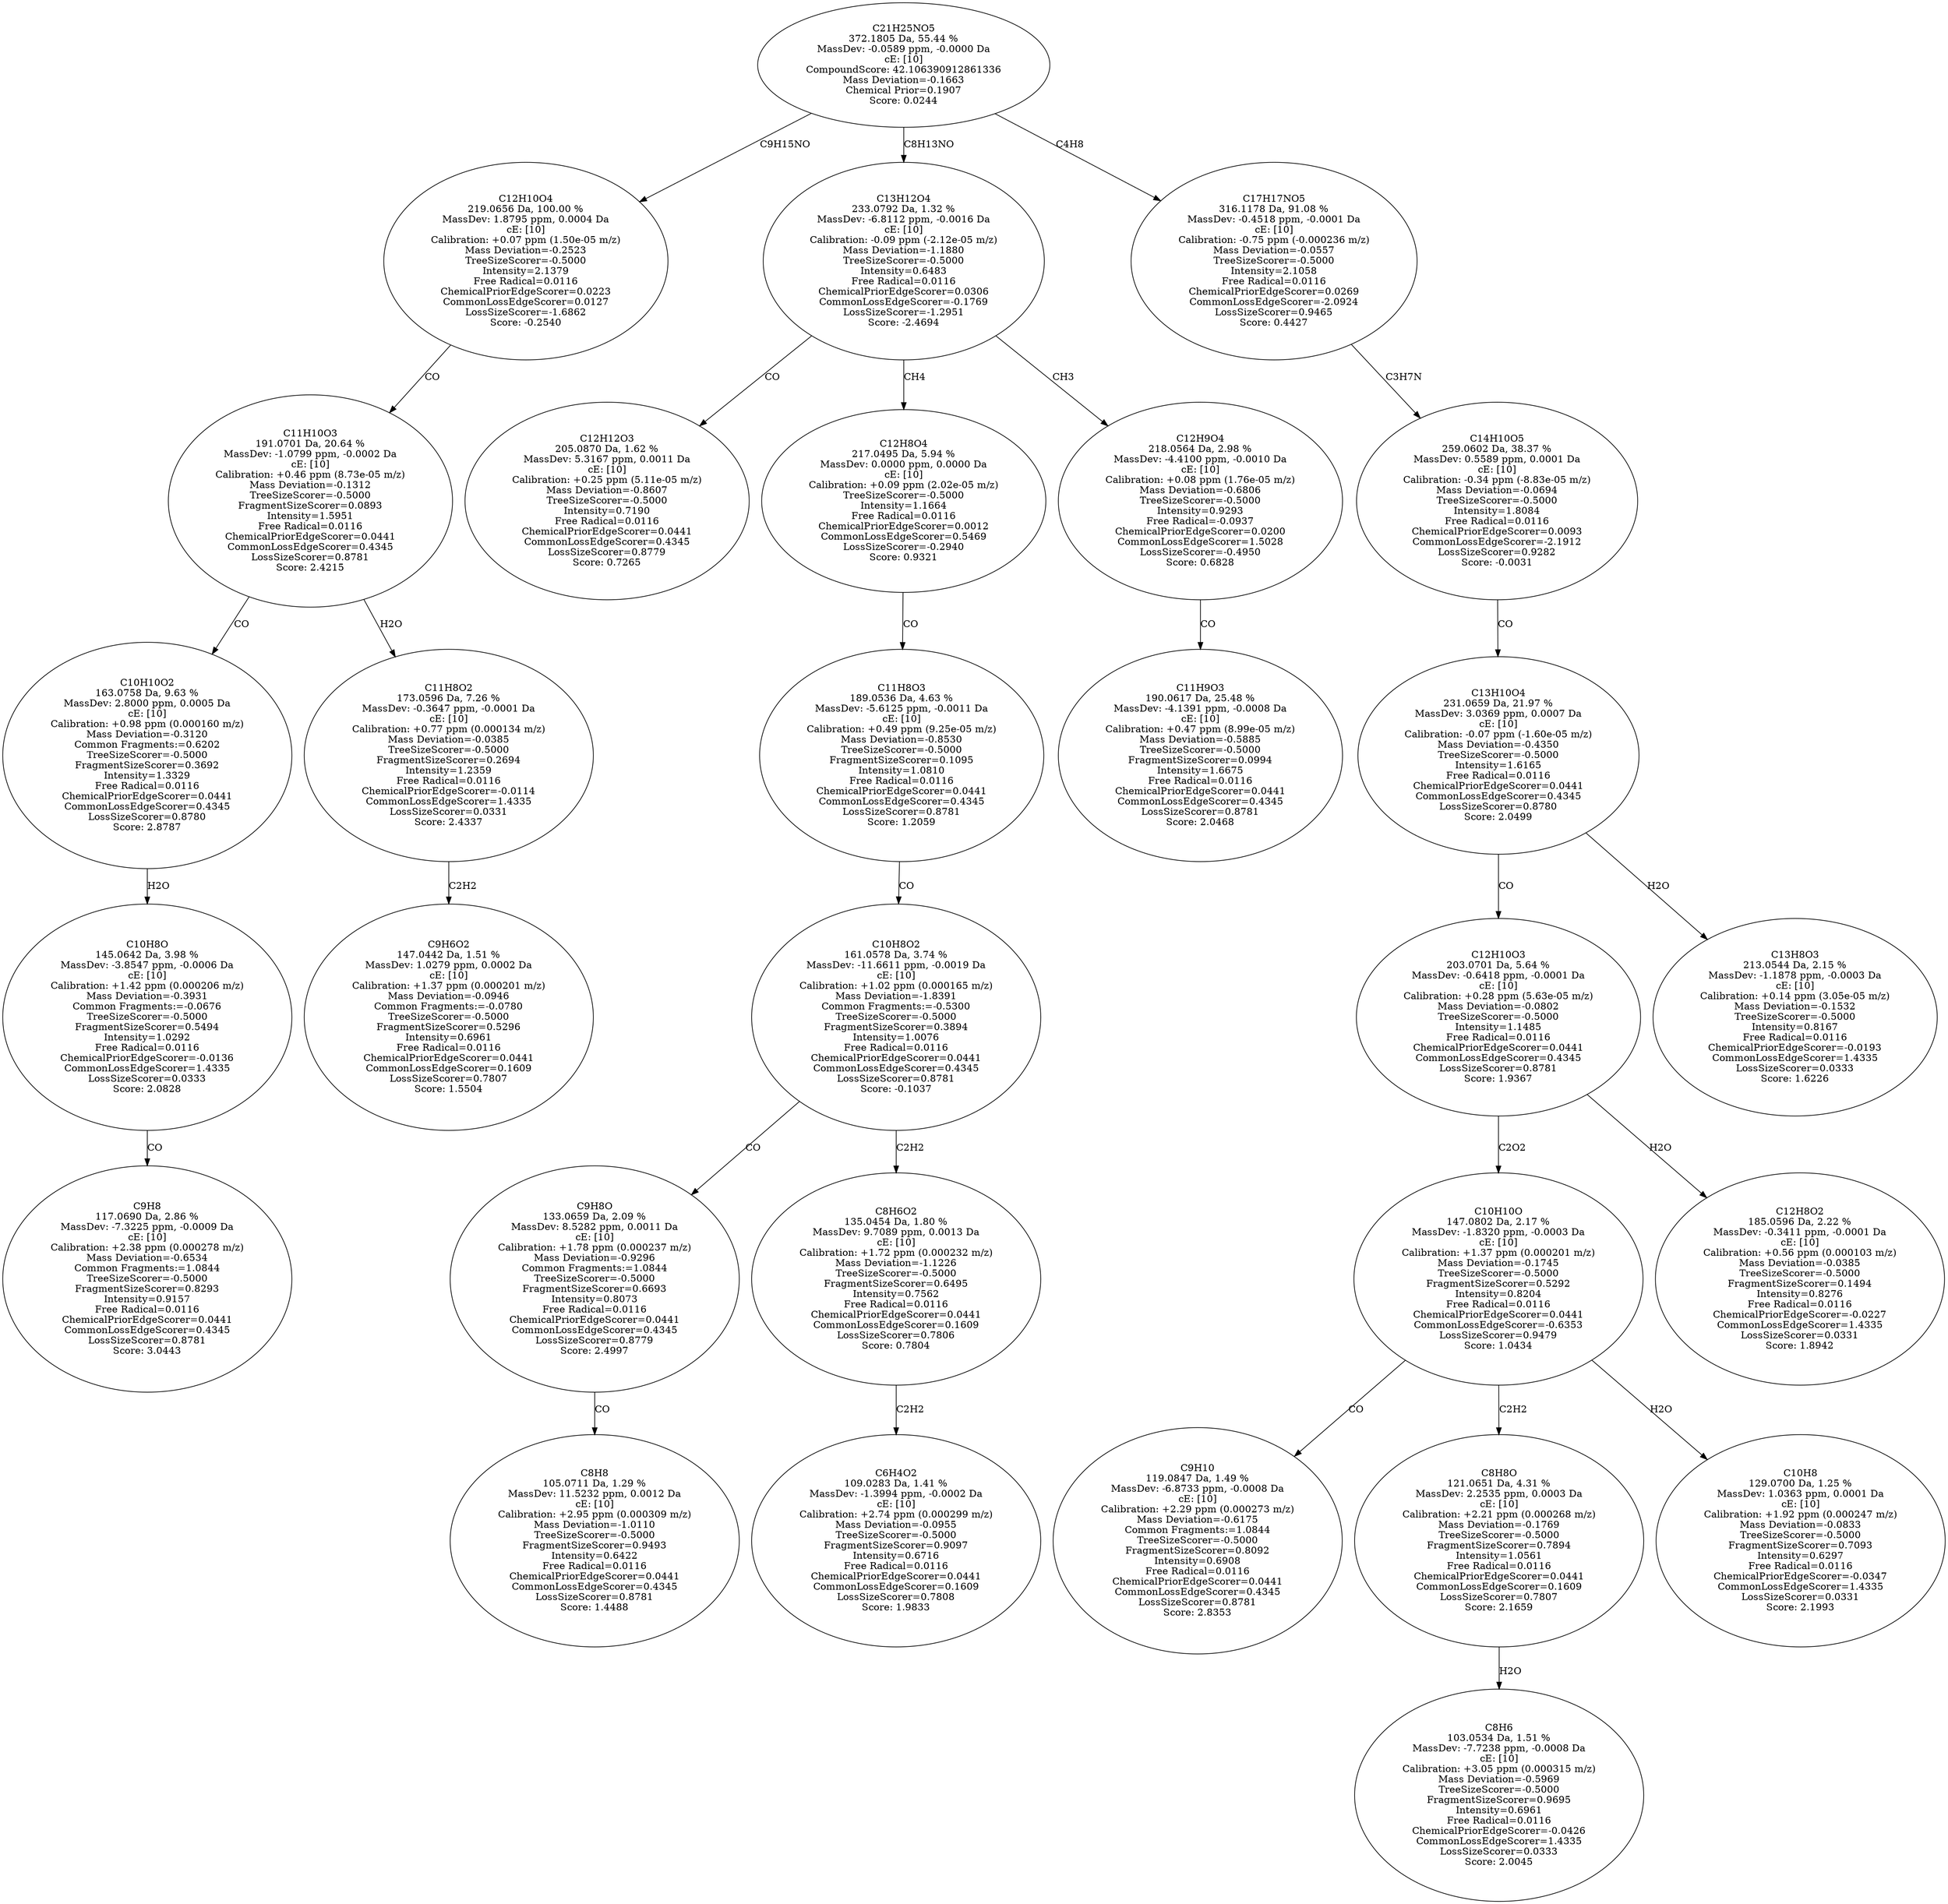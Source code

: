 strict digraph {
v1 [label="C9H8\n117.0690 Da, 2.86 %\nMassDev: -7.3225 ppm, -0.0009 Da\ncE: [10]\nCalibration: +2.38 ppm (0.000278 m/z)\nMass Deviation=-0.6534\nCommon Fragments:=1.0844\nTreeSizeScorer=-0.5000\nFragmentSizeScorer=0.8293\nIntensity=0.9157\nFree Radical=0.0116\nChemicalPriorEdgeScorer=0.0441\nCommonLossEdgeScorer=0.4345\nLossSizeScorer=0.8781\nScore: 3.0443"];
v2 [label="C10H8O\n145.0642 Da, 3.98 %\nMassDev: -3.8547 ppm, -0.0006 Da\ncE: [10]\nCalibration: +1.42 ppm (0.000206 m/z)\nMass Deviation=-0.3931\nCommon Fragments:=-0.0676\nTreeSizeScorer=-0.5000\nFragmentSizeScorer=0.5494\nIntensity=1.0292\nFree Radical=0.0116\nChemicalPriorEdgeScorer=-0.0136\nCommonLossEdgeScorer=1.4335\nLossSizeScorer=0.0333\nScore: 2.0828"];
v3 [label="C10H10O2\n163.0758 Da, 9.63 %\nMassDev: 2.8000 ppm, 0.0005 Da\ncE: [10]\nCalibration: +0.98 ppm (0.000160 m/z)\nMass Deviation=-0.3120\nCommon Fragments:=0.6202\nTreeSizeScorer=-0.5000\nFragmentSizeScorer=0.3692\nIntensity=1.3329\nFree Radical=0.0116\nChemicalPriorEdgeScorer=0.0441\nCommonLossEdgeScorer=0.4345\nLossSizeScorer=0.8780\nScore: 2.8787"];
v4 [label="C9H6O2\n147.0442 Da, 1.51 %\nMassDev: 1.0279 ppm, 0.0002 Da\ncE: [10]\nCalibration: +1.37 ppm (0.000201 m/z)\nMass Deviation=-0.0946\nCommon Fragments:=-0.0780\nTreeSizeScorer=-0.5000\nFragmentSizeScorer=0.5296\nIntensity=0.6961\nFree Radical=0.0116\nChemicalPriorEdgeScorer=0.0441\nCommonLossEdgeScorer=0.1609\nLossSizeScorer=0.7807\nScore: 1.5504"];
v5 [label="C11H8O2\n173.0596 Da, 7.26 %\nMassDev: -0.3647 ppm, -0.0001 Da\ncE: [10]\nCalibration: +0.77 ppm (0.000134 m/z)\nMass Deviation=-0.0385\nTreeSizeScorer=-0.5000\nFragmentSizeScorer=0.2694\nIntensity=1.2359\nFree Radical=0.0116\nChemicalPriorEdgeScorer=-0.0114\nCommonLossEdgeScorer=1.4335\nLossSizeScorer=0.0331\nScore: 2.4337"];
v6 [label="C11H10O3\n191.0701 Da, 20.64 %\nMassDev: -1.0799 ppm, -0.0002 Da\ncE: [10]\nCalibration: +0.46 ppm (8.73e-05 m/z)\nMass Deviation=-0.1312\nTreeSizeScorer=-0.5000\nFragmentSizeScorer=0.0893\nIntensity=1.5951\nFree Radical=0.0116\nChemicalPriorEdgeScorer=0.0441\nCommonLossEdgeScorer=0.4345\nLossSizeScorer=0.8781\nScore: 2.4215"];
v7 [label="C12H10O4\n219.0656 Da, 100.00 %\nMassDev: 1.8795 ppm, 0.0004 Da\ncE: [10]\nCalibration: +0.07 ppm (1.50e-05 m/z)\nMass Deviation=-0.2523\nTreeSizeScorer=-0.5000\nIntensity=2.1379\nFree Radical=0.0116\nChemicalPriorEdgeScorer=0.0223\nCommonLossEdgeScorer=0.0127\nLossSizeScorer=-1.6862\nScore: -0.2540"];
v8 [label="C12H12O3\n205.0870 Da, 1.62 %\nMassDev: 5.3167 ppm, 0.0011 Da\ncE: [10]\nCalibration: +0.25 ppm (5.11e-05 m/z)\nMass Deviation=-0.8607\nTreeSizeScorer=-0.5000\nIntensity=0.7190\nFree Radical=0.0116\nChemicalPriorEdgeScorer=0.0441\nCommonLossEdgeScorer=0.4345\nLossSizeScorer=0.8779\nScore: 0.7265"];
v9 [label="C8H8\n105.0711 Da, 1.29 %\nMassDev: 11.5232 ppm, 0.0012 Da\ncE: [10]\nCalibration: +2.95 ppm (0.000309 m/z)\nMass Deviation=-1.0110\nTreeSizeScorer=-0.5000\nFragmentSizeScorer=0.9493\nIntensity=0.6422\nFree Radical=0.0116\nChemicalPriorEdgeScorer=0.0441\nCommonLossEdgeScorer=0.4345\nLossSizeScorer=0.8781\nScore: 1.4488"];
v10 [label="C9H8O\n133.0659 Da, 2.09 %\nMassDev: 8.5282 ppm, 0.0011 Da\ncE: [10]\nCalibration: +1.78 ppm (0.000237 m/z)\nMass Deviation=-0.9296\nCommon Fragments:=1.0844\nTreeSizeScorer=-0.5000\nFragmentSizeScorer=0.6693\nIntensity=0.8073\nFree Radical=0.0116\nChemicalPriorEdgeScorer=0.0441\nCommonLossEdgeScorer=0.4345\nLossSizeScorer=0.8779\nScore: 2.4997"];
v11 [label="C6H4O2\n109.0283 Da, 1.41 %\nMassDev: -1.3994 ppm, -0.0002 Da\ncE: [10]\nCalibration: +2.74 ppm (0.000299 m/z)\nMass Deviation=-0.0955\nTreeSizeScorer=-0.5000\nFragmentSizeScorer=0.9097\nIntensity=0.6716\nFree Radical=0.0116\nChemicalPriorEdgeScorer=0.0441\nCommonLossEdgeScorer=0.1609\nLossSizeScorer=0.7808\nScore: 1.9833"];
v12 [label="C8H6O2\n135.0454 Da, 1.80 %\nMassDev: 9.7089 ppm, 0.0013 Da\ncE: [10]\nCalibration: +1.72 ppm (0.000232 m/z)\nMass Deviation=-1.1226\nTreeSizeScorer=-0.5000\nFragmentSizeScorer=0.6495\nIntensity=0.7562\nFree Radical=0.0116\nChemicalPriorEdgeScorer=0.0441\nCommonLossEdgeScorer=0.1609\nLossSizeScorer=0.7806\nScore: 0.7804"];
v13 [label="C10H8O2\n161.0578 Da, 3.74 %\nMassDev: -11.6611 ppm, -0.0019 Da\ncE: [10]\nCalibration: +1.02 ppm (0.000165 m/z)\nMass Deviation=-1.8391\nCommon Fragments:=-0.5300\nTreeSizeScorer=-0.5000\nFragmentSizeScorer=0.3894\nIntensity=1.0076\nFree Radical=0.0116\nChemicalPriorEdgeScorer=0.0441\nCommonLossEdgeScorer=0.4345\nLossSizeScorer=0.8781\nScore: -0.1037"];
v14 [label="C11H8O3\n189.0536 Da, 4.63 %\nMassDev: -5.6125 ppm, -0.0011 Da\ncE: [10]\nCalibration: +0.49 ppm (9.25e-05 m/z)\nMass Deviation=-0.8530\nTreeSizeScorer=-0.5000\nFragmentSizeScorer=0.1095\nIntensity=1.0810\nFree Radical=0.0116\nChemicalPriorEdgeScorer=0.0441\nCommonLossEdgeScorer=0.4345\nLossSizeScorer=0.8781\nScore: 1.2059"];
v15 [label="C12H8O4\n217.0495 Da, 5.94 %\nMassDev: 0.0000 ppm, 0.0000 Da\ncE: [10]\nCalibration: +0.09 ppm (2.02e-05 m/z)\nTreeSizeScorer=-0.5000\nIntensity=1.1664\nFree Radical=0.0116\nChemicalPriorEdgeScorer=0.0012\nCommonLossEdgeScorer=0.5469\nLossSizeScorer=-0.2940\nScore: 0.9321"];
v16 [label="C11H9O3\n190.0617 Da, 25.48 %\nMassDev: -4.1391 ppm, -0.0008 Da\ncE: [10]\nCalibration: +0.47 ppm (8.99e-05 m/z)\nMass Deviation=-0.5885\nTreeSizeScorer=-0.5000\nFragmentSizeScorer=0.0994\nIntensity=1.6675\nFree Radical=0.0116\nChemicalPriorEdgeScorer=0.0441\nCommonLossEdgeScorer=0.4345\nLossSizeScorer=0.8781\nScore: 2.0468"];
v17 [label="C12H9O4\n218.0564 Da, 2.98 %\nMassDev: -4.4100 ppm, -0.0010 Da\ncE: [10]\nCalibration: +0.08 ppm (1.76e-05 m/z)\nMass Deviation=-0.6806\nTreeSizeScorer=-0.5000\nIntensity=0.9293\nFree Radical=-0.0937\nChemicalPriorEdgeScorer=0.0200\nCommonLossEdgeScorer=1.5028\nLossSizeScorer=-0.4950\nScore: 0.6828"];
v18 [label="C13H12O4\n233.0792 Da, 1.32 %\nMassDev: -6.8112 ppm, -0.0016 Da\ncE: [10]\nCalibration: -0.09 ppm (-2.12e-05 m/z)\nMass Deviation=-1.1880\nTreeSizeScorer=-0.5000\nIntensity=0.6483\nFree Radical=0.0116\nChemicalPriorEdgeScorer=0.0306\nCommonLossEdgeScorer=-0.1769\nLossSizeScorer=-1.2951\nScore: -2.4694"];
v19 [label="C9H10\n119.0847 Da, 1.49 %\nMassDev: -6.8733 ppm, -0.0008 Da\ncE: [10]\nCalibration: +2.29 ppm (0.000273 m/z)\nMass Deviation=-0.6175\nCommon Fragments:=1.0844\nTreeSizeScorer=-0.5000\nFragmentSizeScorer=0.8092\nIntensity=0.6908\nFree Radical=0.0116\nChemicalPriorEdgeScorer=0.0441\nCommonLossEdgeScorer=0.4345\nLossSizeScorer=0.8781\nScore: 2.8353"];
v20 [label="C8H6\n103.0534 Da, 1.51 %\nMassDev: -7.7238 ppm, -0.0008 Da\ncE: [10]\nCalibration: +3.05 ppm (0.000315 m/z)\nMass Deviation=-0.5969\nTreeSizeScorer=-0.5000\nFragmentSizeScorer=0.9695\nIntensity=0.6961\nFree Radical=0.0116\nChemicalPriorEdgeScorer=-0.0426\nCommonLossEdgeScorer=1.4335\nLossSizeScorer=0.0333\nScore: 2.0045"];
v21 [label="C8H8O\n121.0651 Da, 4.31 %\nMassDev: 2.2535 ppm, 0.0003 Da\ncE: [10]\nCalibration: +2.21 ppm (0.000268 m/z)\nMass Deviation=-0.1769\nTreeSizeScorer=-0.5000\nFragmentSizeScorer=0.7894\nIntensity=1.0561\nFree Radical=0.0116\nChemicalPriorEdgeScorer=0.0441\nCommonLossEdgeScorer=0.1609\nLossSizeScorer=0.7807\nScore: 2.1659"];
v22 [label="C10H8\n129.0700 Da, 1.25 %\nMassDev: 1.0363 ppm, 0.0001 Da\ncE: [10]\nCalibration: +1.92 ppm (0.000247 m/z)\nMass Deviation=-0.0833\nTreeSizeScorer=-0.5000\nFragmentSizeScorer=0.7093\nIntensity=0.6297\nFree Radical=0.0116\nChemicalPriorEdgeScorer=-0.0347\nCommonLossEdgeScorer=1.4335\nLossSizeScorer=0.0331\nScore: 2.1993"];
v23 [label="C10H10O\n147.0802 Da, 2.17 %\nMassDev: -1.8320 ppm, -0.0003 Da\ncE: [10]\nCalibration: +1.37 ppm (0.000201 m/z)\nMass Deviation=-0.1745\nTreeSizeScorer=-0.5000\nFragmentSizeScorer=0.5292\nIntensity=0.8204\nFree Radical=0.0116\nChemicalPriorEdgeScorer=0.0441\nCommonLossEdgeScorer=-0.6353\nLossSizeScorer=0.9479\nScore: 1.0434"];
v24 [label="C12H8O2\n185.0596 Da, 2.22 %\nMassDev: -0.3411 ppm, -0.0001 Da\ncE: [10]\nCalibration: +0.56 ppm (0.000103 m/z)\nMass Deviation=-0.0385\nTreeSizeScorer=-0.5000\nFragmentSizeScorer=0.1494\nIntensity=0.8276\nFree Radical=0.0116\nChemicalPriorEdgeScorer=-0.0227\nCommonLossEdgeScorer=1.4335\nLossSizeScorer=0.0331\nScore: 1.8942"];
v25 [label="C12H10O3\n203.0701 Da, 5.64 %\nMassDev: -0.6418 ppm, -0.0001 Da\ncE: [10]\nCalibration: +0.28 ppm (5.63e-05 m/z)\nMass Deviation=-0.0802\nTreeSizeScorer=-0.5000\nIntensity=1.1485\nFree Radical=0.0116\nChemicalPriorEdgeScorer=0.0441\nCommonLossEdgeScorer=0.4345\nLossSizeScorer=0.8781\nScore: 1.9367"];
v26 [label="C13H8O3\n213.0544 Da, 2.15 %\nMassDev: -1.1878 ppm, -0.0003 Da\ncE: [10]\nCalibration: +0.14 ppm (3.05e-05 m/z)\nMass Deviation=-0.1532\nTreeSizeScorer=-0.5000\nIntensity=0.8167\nFree Radical=0.0116\nChemicalPriorEdgeScorer=-0.0193\nCommonLossEdgeScorer=1.4335\nLossSizeScorer=0.0333\nScore: 1.6226"];
v27 [label="C13H10O4\n231.0659 Da, 21.97 %\nMassDev: 3.0369 ppm, 0.0007 Da\ncE: [10]\nCalibration: -0.07 ppm (-1.60e-05 m/z)\nMass Deviation=-0.4350\nTreeSizeScorer=-0.5000\nIntensity=1.6165\nFree Radical=0.0116\nChemicalPriorEdgeScorer=0.0441\nCommonLossEdgeScorer=0.4345\nLossSizeScorer=0.8780\nScore: 2.0499"];
v28 [label="C14H10O5\n259.0602 Da, 38.37 %\nMassDev: 0.5589 ppm, 0.0001 Da\ncE: [10]\nCalibration: -0.34 ppm (-8.83e-05 m/z)\nMass Deviation=-0.0694\nTreeSizeScorer=-0.5000\nIntensity=1.8084\nFree Radical=0.0116\nChemicalPriorEdgeScorer=0.0093\nCommonLossEdgeScorer=-2.1912\nLossSizeScorer=0.9282\nScore: -0.0031"];
v29 [label="C17H17NO5\n316.1178 Da, 91.08 %\nMassDev: -0.4518 ppm, -0.0001 Da\ncE: [10]\nCalibration: -0.75 ppm (-0.000236 m/z)\nMass Deviation=-0.0557\nTreeSizeScorer=-0.5000\nIntensity=2.1058\nFree Radical=0.0116\nChemicalPriorEdgeScorer=0.0269\nCommonLossEdgeScorer=-2.0924\nLossSizeScorer=0.9465\nScore: 0.4427"];
v30 [label="C21H25NO5\n372.1805 Da, 55.44 %\nMassDev: -0.0589 ppm, -0.0000 Da\ncE: [10]\nCompoundScore: 42.106390912861336\nMass Deviation=-0.1663\nChemical Prior=0.1907\nScore: 0.0244"];
v2 -> v1 [label="CO"];
v3 -> v2 [label="H2O"];
v6 -> v3 [label="CO"];
v5 -> v4 [label="C2H2"];
v6 -> v5 [label="H2O"];
v7 -> v6 [label="CO"];
v30 -> v7 [label="C9H15NO"];
v18 -> v8 [label="CO"];
v10 -> v9 [label="CO"];
v13 -> v10 [label="CO"];
v12 -> v11 [label="C2H2"];
v13 -> v12 [label="C2H2"];
v14 -> v13 [label="CO"];
v15 -> v14 [label="CO"];
v18 -> v15 [label="CH4"];
v17 -> v16 [label="CO"];
v18 -> v17 [label="CH3"];
v30 -> v18 [label="C8H13NO"];
v23 -> v19 [label="CO"];
v21 -> v20 [label="H2O"];
v23 -> v21 [label="C2H2"];
v23 -> v22 [label="H2O"];
v25 -> v23 [label="C2O2"];
v25 -> v24 [label="H2O"];
v27 -> v25 [label="CO"];
v27 -> v26 [label="H2O"];
v28 -> v27 [label="CO"];
v29 -> v28 [label="C3H7N"];
v30 -> v29 [label="C4H8"];
}